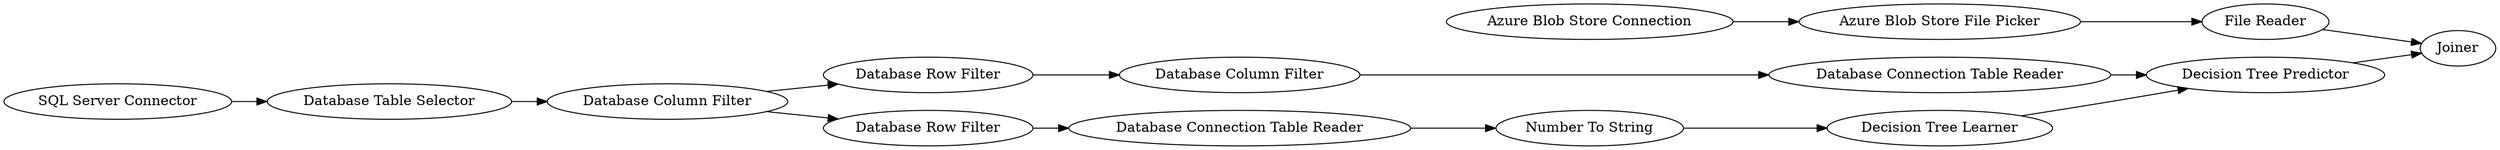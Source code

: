 digraph {
	180 -> 4
	182 -> 149
	180 -> 143
	170 -> 150
	184 -> 185
	127 -> 184
	126 -> 127
	143 -> 148
	174 -> 180
	148 -> 181
	181 -> 170
	9 -> 174
	150 -> 185
	4 -> 182
	149 -> 150
	170 [label="Decision Tree Learner"]
	150 [label="Decision Tree Predictor"]
	180 [label="Database Column Filter"]
	148 [label="Database Connection Table Reader"]
	185 [label=Joiner]
	126 [label="Azure Blob Store Connection"]
	127 [label="Azure Blob Store File Picker"]
	9 [label="SQL Server Connector"]
	174 [label="Database Table Selector"]
	143 [label="Database Row Filter"]
	4 [label="Database Row Filter"]
	182 [label="Database Column Filter"]
	181 [label="Number To String"]
	149 [label="Database Connection Table Reader"]
	184 [label="File Reader"]
	rankdir=LR
}
